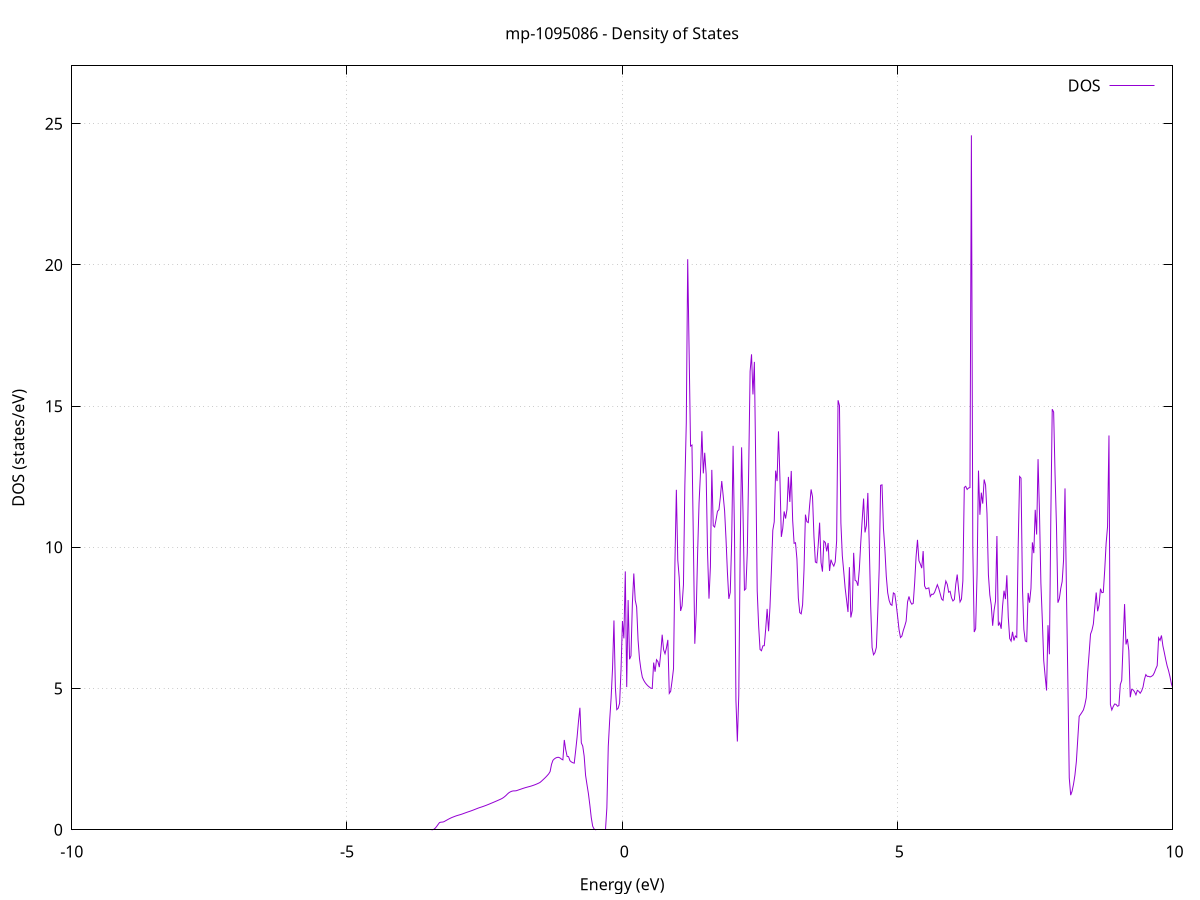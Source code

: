 set title 'mp-1095086 - Density of States'
set xlabel 'Energy (eV)'
set ylabel 'DOS (states/eV)'
set grid
set xrange [-10:10]
set yrange [0:27.047]
set xzeroaxis lt -1
set terminal png size 800,600
set output 'mp-1095086_dos_gnuplot.png'
plot '-' using 1:2 with lines title 'DOS'
-33.395600 0.000000
-33.369800 0.000000
-33.344100 0.000000
-33.318300 0.000000
-33.292500 0.000000
-33.266700 0.000000
-33.241000 0.000000
-33.215200 0.000000
-33.189400 0.000000
-33.163700 0.000000
-33.137900 0.000000
-33.112100 0.000000
-33.086300 0.000000
-33.060600 0.000000
-33.034800 0.000000
-33.009000 0.000000
-32.983200 0.000000
-32.957500 0.000000
-32.931700 0.000000
-32.905900 0.000000
-32.880200 0.000000
-32.854400 0.000000
-32.828600 0.000000
-32.802800 0.000000
-32.777100 0.000000
-32.751300 0.000000
-32.725500 0.000000
-32.699700 0.000000
-32.674000 0.000000
-32.648200 0.000000
-32.622400 0.000000
-32.596700 0.000000
-32.570900 0.000000
-32.545100 0.000000
-32.519300 0.000000
-32.493600 0.000000
-32.467800 0.000000
-32.442000 0.000000
-32.416300 0.000000
-32.390500 0.000000
-32.364700 0.000000
-32.338900 0.000000
-32.313200 0.000000
-32.287400 0.000000
-32.261600 0.000000
-32.235800 0.000000
-32.210100 0.000000
-32.184300 0.000000
-32.158500 0.000000
-32.132800 0.000000
-32.107000 0.000000
-32.081200 0.000000
-32.055400 0.000000
-32.029700 0.000000
-32.003900 0.000000
-31.978100 0.000000
-31.952300 0.000000
-31.926600 0.000000
-31.900800 0.000000
-31.875000 0.000000
-31.849300 0.000000
-31.823500 0.000000
-31.797700 0.000000
-31.771900 0.000000
-31.746200 0.000000
-31.720400 0.000000
-31.694600 0.000000
-31.668800 0.000000
-31.643100 0.000000
-31.617300 0.000000
-31.591500 0.000000
-31.565800 0.000000
-31.540000 0.000000
-31.514200 0.000000
-31.488400 0.000000
-31.462700 0.000000
-31.436900 0.000000
-31.411100 0.000000
-31.385300 0.000000
-31.359600 0.000000
-31.333800 0.000000
-31.308000 0.000000
-31.282300 0.000000
-31.256500 0.000000
-31.230700 0.000000
-31.204900 0.000000
-31.179200 0.000000
-31.153400 0.000000
-31.127600 0.000000
-31.101800 0.000000
-31.076100 0.000000
-31.050300 0.214200
-31.024500 24.945000
-30.998800 17.739900
-30.973000 16.987800
-30.947200 16.116000
-30.921400 15.757700
-30.895700 15.188700
-30.869900 23.339200
-30.844100 17.632400
-30.818300 2.616400
-30.792600 14.175300
-30.766800 30.143600
-30.741000 37.578700
-30.715300 72.508400
-30.689500 30.798100
-30.663700 92.218400
-30.637900 36.846200
-30.612200 81.003800
-30.586400 35.675400
-30.560600 51.255400
-30.534800 36.093500
-30.509100 46.757500
-30.483300 39.658600
-30.457500 34.097100
-30.431800 27.698300
-30.406000 23.072300
-30.380200 25.514500
-30.354400 27.956900
-30.328700 28.620800
-30.302900 30.686500
-30.277100 31.144600
-30.251300 18.130900
-30.225600 44.168000
-30.199800 38.703100
-30.174000 38.874600
-30.148300 41.855600
-30.122500 34.805300
-30.096700 25.301000
-30.070900 12.742700
-30.045200 26.734200
-30.019400 30.671300
-29.993600 46.582200
-29.967900 43.223500
-29.942100 27.378500
-29.916300 96.737100
-29.890500 30.211700
-29.864800 24.060200
-29.839000 47.676600
-29.813200 29.446400
-29.787400 37.007000
-29.761700 38.619200
-29.735900 16.821300
-29.710100 21.805900
-29.684400 18.319400
-29.658600 20.583600
-29.632800 19.334400
-29.607000 57.068500
-29.581300 16.242400
-29.555500 9.119200
-29.529700 5.632800
-29.503900 1.110600
-29.478200 0.000000
-29.452400 0.000000
-29.426600 0.000000
-29.400900 0.000000
-29.375100 0.000000
-29.349300 0.000000
-29.323500 0.000000
-29.297800 0.000000
-29.272000 0.000000
-29.246200 0.000000
-29.220400 0.000000
-29.194700 0.000000
-29.168900 0.000000
-29.143100 0.000000
-29.117400 0.000000
-29.091600 0.000000
-29.065800 0.000000
-29.040000 0.000000
-29.014300 0.000000
-28.988500 0.000000
-28.962700 0.000000
-28.936900 0.000000
-28.911200 0.000000
-28.885400 0.000000
-28.859600 0.000000
-28.833900 0.000000
-28.808100 0.000000
-28.782300 0.000000
-28.756500 0.000000
-28.730800 0.000000
-28.705000 0.000000
-28.679200 0.000000
-28.653400 0.000000
-28.627700 0.000000
-28.601900 0.000000
-28.576100 0.000000
-28.550400 0.000000
-28.524600 0.000000
-28.498800 0.000000
-28.473000 0.000000
-28.447300 0.000000
-28.421500 0.000000
-28.395700 0.000000
-28.369900 0.000000
-28.344200 0.000000
-28.318400 0.000000
-28.292600 0.000000
-28.266900 0.000000
-28.241100 0.000000
-28.215300 0.000000
-28.189500 0.000000
-28.163800 0.000000
-28.138000 0.000000
-28.112200 0.000000
-28.086400 0.000000
-28.060700 0.000000
-28.034900 0.000000
-28.009100 0.000000
-27.983400 0.000000
-27.957600 0.000000
-27.931800 0.000000
-27.906000 0.000000
-27.880300 0.000000
-27.854500 0.000000
-27.828700 0.000000
-27.802900 0.000000
-27.777200 0.000000
-27.751400 0.000000
-27.725600 0.000000
-27.699900 0.000000
-27.674100 0.000000
-27.648300 0.000000
-27.622500 0.000000
-27.596800 0.000000
-27.571000 0.000000
-27.545200 0.000000
-27.519500 0.000000
-27.493700 0.000000
-27.467900 0.000000
-27.442100 0.000000
-27.416400 0.000000
-27.390600 0.000000
-27.364800 0.000000
-27.339000 0.000000
-27.313300 0.000000
-27.287500 0.000000
-27.261700 0.000000
-27.236000 0.000000
-27.210200 0.000000
-27.184400 0.000000
-27.158600 0.000000
-27.132900 0.000000
-27.107100 0.000000
-27.081300 0.000000
-27.055500 0.000000
-27.029800 0.000000
-27.004000 0.000000
-26.978200 0.000000
-26.952500 0.000000
-26.926700 0.000000
-26.900900 0.000000
-26.875100 0.000000
-26.849400 0.000000
-26.823600 0.000000
-26.797800 0.000000
-26.772000 0.000000
-26.746300 0.000000
-26.720500 0.000000
-26.694700 0.000000
-26.669000 0.000000
-26.643200 0.000000
-26.617400 0.000000
-26.591600 0.000000
-26.565900 0.000000
-26.540100 0.000000
-26.514300 0.000000
-26.488500 0.000000
-26.462800 0.000000
-26.437000 0.000000
-26.411200 0.000000
-26.385500 0.000000
-26.359700 0.000000
-26.333900 0.000000
-26.308100 0.000000
-26.282400 0.000000
-26.256600 0.000000
-26.230800 0.000000
-26.205000 0.000000
-26.179300 0.000000
-26.153500 0.000000
-26.127700 0.000000
-26.102000 0.000000
-26.076200 0.000000
-26.050400 0.000000
-26.024600 0.000000
-25.998900 0.000000
-25.973100 0.000000
-25.947300 0.000000
-25.921500 0.000000
-25.895800 0.000000
-25.870000 0.000000
-25.844200 0.000000
-25.818500 0.000000
-25.792700 0.000000
-25.766900 0.000000
-25.741100 0.000000
-25.715400 0.000000
-25.689600 0.000000
-25.663800 0.000000
-25.638000 0.000000
-25.612300 0.000000
-25.586500 0.000000
-25.560700 0.000000
-25.535000 0.000000
-25.509200 0.000000
-25.483400 0.000000
-25.457600 0.000000
-25.431900 0.000000
-25.406100 0.000000
-25.380300 0.000000
-25.354500 0.000000
-25.328800 0.000000
-25.303000 0.000000
-25.277200 0.000000
-25.251500 0.000000
-25.225700 0.000000
-25.199900 0.000000
-25.174100 0.000000
-25.148400 0.000000
-25.122600 0.000000
-25.096800 0.000000
-25.071000 0.000000
-25.045300 0.000000
-25.019500 0.000000
-24.993700 0.000000
-24.968000 0.000000
-24.942200 0.000000
-24.916400 0.000000
-24.890600 0.000000
-24.864900 0.000000
-24.839100 0.000000
-24.813300 0.000000
-24.787600 0.000000
-24.761800 0.000000
-24.736000 0.000000
-24.710200 0.000000
-24.684500 0.000000
-24.658700 0.000000
-24.632900 0.000000
-24.607100 0.000000
-24.581400 0.000000
-24.555600 0.000000
-24.529800 0.000000
-24.504100 0.000000
-24.478300 0.000000
-24.452500 0.000000
-24.426700 0.000000
-24.401000 0.000000
-24.375200 0.000000
-24.349400 0.000000
-24.323600 0.000000
-24.297900 0.000000
-24.272100 0.000000
-24.246300 0.000000
-24.220600 0.000000
-24.194800 0.000000
-24.169000 0.000000
-24.143200 0.000000
-24.117500 0.000000
-24.091700 0.000000
-24.065900 0.000000
-24.040100 0.000000
-24.014400 0.000000
-23.988600 0.000000
-23.962800 0.000000
-23.937100 0.000000
-23.911300 0.000000
-23.885500 0.000000
-23.859700 0.000000
-23.834000 0.000000
-23.808200 0.000000
-23.782400 0.000000
-23.756600 0.000000
-23.730900 0.000000
-23.705100 0.000000
-23.679300 0.000000
-23.653600 0.000000
-23.627800 0.000000
-23.602000 0.000000
-23.576200 0.000000
-23.550500 0.000000
-23.524700 0.000000
-23.498900 0.000000
-23.473100 0.000000
-23.447400 0.000000
-23.421600 0.000000
-23.395800 0.000000
-23.370100 0.000000
-23.344300 0.000000
-23.318500 0.000000
-23.292700 0.000000
-23.267000 0.000000
-23.241200 0.000000
-23.215400 0.000000
-23.189600 0.000000
-23.163900 0.000000
-23.138100 0.000000
-23.112300 0.000000
-23.086600 0.000000
-23.060800 0.000000
-23.035000 0.000000
-23.009200 0.000000
-22.983500 0.000000
-22.957700 0.000000
-22.931900 0.000000
-22.906100 0.000000
-22.880400 0.000000
-22.854600 0.000000
-22.828800 0.000000
-22.803100 0.000000
-22.777300 0.000000
-22.751500 0.000000
-22.725700 0.000000
-22.700000 0.000000
-22.674200 0.000000
-22.648400 0.000000
-22.622600 0.000000
-22.596900 0.000000
-22.571100 0.000000
-22.545300 0.000000
-22.519600 0.000000
-22.493800 0.000000
-22.468000 0.000000
-22.442200 0.000000
-22.416500 0.000000
-22.390700 0.000000
-22.364900 0.000000
-22.339200 0.000000
-22.313400 0.000000
-22.287600 0.000000
-22.261800 0.000000
-22.236100 0.000000
-22.210300 0.000000
-22.184500 0.000000
-22.158700 0.000000
-22.133000 0.000000
-22.107200 0.000000
-22.081400 0.000000
-22.055700 0.000000
-22.029900 0.000000
-22.004100 0.000000
-21.978300 0.000000
-21.952600 0.000000
-21.926800 0.000000
-21.901000 0.000000
-21.875200 0.000000
-21.849500 0.000000
-21.823700 0.000000
-21.797900 0.000000
-21.772200 0.000000
-21.746400 0.000000
-21.720600 0.000000
-21.694800 0.000000
-21.669100 0.000000
-21.643300 0.000000
-21.617500 0.000000
-21.591700 0.000000
-21.566000 0.000000
-21.540200 0.000000
-21.514400 0.000000
-21.488700 0.000000
-21.462900 0.000000
-21.437100 0.000000
-21.411300 0.000000
-21.385600 0.000000
-21.359800 0.000000
-21.334000 0.000000
-21.308200 0.000000
-21.282500 0.000000
-21.256700 0.000000
-21.230900 0.000000
-21.205200 0.000000
-21.179400 0.000000
-21.153600 0.000000
-21.127800 0.000000
-21.102100 0.000000
-21.076300 0.000000
-21.050500 0.000000
-21.024700 0.000000
-20.999000 0.000000
-20.973200 0.000000
-20.947400 0.000000
-20.921700 0.000000
-20.895900 0.000000
-20.870100 0.000000
-20.844300 0.000000
-20.818600 0.000000
-20.792800 0.000000
-20.767000 0.000000
-20.741200 0.000000
-20.715500 0.000000
-20.689700 0.000000
-20.663900 0.000000
-20.638200 0.000000
-20.612400 0.000000
-20.586600 0.000000
-20.560800 0.000000
-20.535100 0.000000
-20.509300 0.000000
-20.483500 0.000000
-20.457700 0.000000
-20.432000 0.000000
-20.406200 0.000000
-20.380400 0.000000
-20.354700 0.000000
-20.328900 0.000000
-20.303100 0.000000
-20.277300 0.000000
-20.251600 0.000000
-20.225800 0.000000
-20.200000 0.000000
-20.174200 0.000000
-20.148500 0.000000
-20.122700 0.000000
-20.096900 0.000000
-20.071200 0.000000
-20.045400 0.000000
-20.019600 0.000000
-19.993800 0.000000
-19.968100 0.000000
-19.942300 0.000000
-19.916500 0.000000
-19.890800 0.000000
-19.865000 0.000000
-19.839200 0.000000
-19.813400 0.000000
-19.787700 0.000000
-19.761900 0.000000
-19.736100 0.000000
-19.710300 0.000000
-19.684600 0.000000
-19.658800 0.000000
-19.633000 0.000000
-19.607300 0.000000
-19.581500 0.000000
-19.555700 0.000000
-19.529900 0.000000
-19.504200 0.000000
-19.478400 0.000000
-19.452600 0.000000
-19.426800 0.000000
-19.401100 0.000000
-19.375300 0.000000
-19.349500 0.000000
-19.323800 0.000000
-19.298000 0.000000
-19.272200 0.000000
-19.246400 0.000000
-19.220700 0.000000
-19.194900 0.000000
-19.169100 0.000000
-19.143300 0.000000
-19.117600 0.000000
-19.091800 0.000000
-19.066000 0.000000
-19.040300 0.000000
-19.014500 0.000000
-18.988700 0.000000
-18.962900 0.000000
-18.937200 0.000000
-18.911400 0.000000
-18.885600 0.000000
-18.859800 0.000000
-18.834100 0.000000
-18.808300 0.000000
-18.782500 0.000000
-18.756800 0.000000
-18.731000 0.000000
-18.705200 0.000000
-18.679400 0.000000
-18.653700 0.000000
-18.627900 0.000000
-18.602100 0.000000
-18.576300 0.000000
-18.550600 0.000000
-18.524800 0.000000
-18.499000 0.000000
-18.473300 0.000000
-18.447500 0.000000
-18.421700 0.000000
-18.395900 0.000000
-18.370200 0.000000
-18.344400 0.000000
-18.318600 0.000000
-18.292800 0.000000
-18.267100 0.000000
-18.241300 0.000000
-18.215500 0.000000
-18.189800 0.000000
-18.164000 0.000000
-18.138200 0.000000
-18.112400 0.000000
-18.086700 0.000000
-18.060900 0.000000
-18.035100 0.000000
-18.009300 0.000000
-17.983600 0.000000
-17.957800 0.000000
-17.932000 0.000000
-17.906300 0.000000
-17.880500 0.000000
-17.854700 0.000000
-17.828900 0.000000
-17.803200 0.000000
-17.777400 0.000000
-17.751600 0.000000
-17.725800 0.000000
-17.700100 0.000000
-17.674300 0.000000
-17.648500 0.000000
-17.622800 0.000000
-17.597000 0.000000
-17.571200 0.000000
-17.545400 0.000000
-17.519700 0.000000
-17.493900 0.000000
-17.468100 0.000000
-17.442400 0.000000
-17.416600 0.000000
-17.390800 0.000000
-17.365000 0.000000
-17.339300 0.000000
-17.313500 0.000000
-17.287700 0.000000
-17.261900 0.000000
-17.236200 0.000000
-17.210400 0.000000
-17.184600 0.000000
-17.158900 0.000000
-17.133100 0.000000
-17.107300 0.000000
-17.081500 0.000000
-17.055800 0.000000
-17.030000 0.000000
-17.004200 0.000000
-16.978400 0.000000
-16.952700 0.000000
-16.926900 0.000000
-16.901100 0.000000
-16.875400 0.000000
-16.849600 0.000000
-16.823800 0.000000
-16.798000 0.000000
-16.772300 0.000000
-16.746500 0.000000
-16.720700 0.000000
-16.694900 0.000000
-16.669200 0.000000
-16.643400 0.000000
-16.617600 0.000000
-16.591900 0.000000
-16.566100 0.000000
-16.540300 0.000000
-16.514500 0.000000
-16.488800 0.000000
-16.463000 0.000000
-16.437200 0.000000
-16.411400 0.000000
-16.385700 0.000000
-16.359900 0.000000
-16.334100 0.000000
-16.308400 0.000000
-16.282600 0.000000
-16.256800 0.000000
-16.231000 0.000000
-16.205300 0.000000
-16.179500 0.000000
-16.153700 0.000000
-16.127900 0.000000
-16.102200 0.000000
-16.076400 0.000000
-16.050600 0.000000
-16.024900 0.000000
-15.999100 0.000000
-15.973300 0.000000
-15.947500 0.000000
-15.921800 0.000000
-15.896000 0.000000
-15.870200 0.000000
-15.844400 0.000000
-15.818700 0.000000
-15.792900 0.000000
-15.767100 0.000000
-15.741400 0.000000
-15.715600 0.000000
-15.689800 0.000000
-15.664000 0.000000
-15.638300 0.000000
-15.612500 0.000000
-15.586700 0.000000
-15.560900 0.000000
-15.535200 0.000000
-15.509400 0.000000
-15.483600 0.000000
-15.457900 0.000000
-15.432100 0.000000
-15.406300 0.000000
-15.380500 0.000000
-15.354800 0.000000
-15.329000 0.000000
-15.303200 0.000000
-15.277400 0.000000
-15.251700 0.000000
-15.225900 0.000000
-15.200100 0.000000
-15.174400 0.000000
-15.148600 0.000000
-15.122800 0.000000
-15.097000 0.000000
-15.071300 0.000000
-15.045500 0.000000
-15.019700 0.000000
-14.993900 0.000000
-14.968200 0.000000
-14.942400 0.000000
-14.916600 0.000000
-14.890900 0.000000
-14.865100 0.000000
-14.839300 0.000000
-14.813500 0.000000
-14.787800 0.000000
-14.762000 0.000000
-14.736200 0.000000
-14.710500 0.000000
-14.684700 0.000000
-14.658900 0.000000
-14.633100 0.000000
-14.607400 0.000000
-14.581600 0.000000
-14.555800 0.000000
-14.530000 0.000000
-14.504300 0.000000
-14.478500 0.000000
-14.452700 0.000000
-14.427000 0.000000
-14.401200 0.000000
-14.375400 0.000000
-14.349600 0.000000
-14.323900 0.000000
-14.298100 0.000000
-14.272300 0.000000
-14.246500 0.000000
-14.220800 0.000000
-14.195000 0.000000
-14.169200 0.000000
-14.143500 0.000000
-14.117700 0.000000
-14.091900 0.000000
-14.066100 0.000000
-14.040400 0.000000
-14.014600 0.000000
-13.988800 0.000000
-13.963000 0.000000
-13.937300 0.000000
-13.911500 0.000000
-13.885700 0.000000
-13.860000 0.000000
-13.834200 0.000000
-13.808400 0.000000
-13.782600 0.000000
-13.756900 0.000000
-13.731100 0.000000
-13.705300 0.000000
-13.679500 0.000000
-13.653800 0.000000
-13.628000 0.000000
-13.602200 0.000000
-13.576500 0.000000
-13.550700 0.000000
-13.524900 0.000000
-13.499100 0.000000
-13.473400 0.000000
-13.447600 0.000000
-13.421800 0.000000
-13.396000 0.000000
-13.370300 0.000000
-13.344500 0.000000
-13.318700 0.000000
-13.293000 0.000000
-13.267200 0.000000
-13.241400 0.000000
-13.215600 0.000000
-13.189900 0.000000
-13.164100 0.000000
-13.138300 0.000000
-13.112500 0.000000
-13.086800 0.000000
-13.061000 0.000000
-13.035200 0.000000
-13.009500 0.000000
-12.983700 0.000000
-12.957900 0.000000
-12.932100 0.000000
-12.906400 0.000000
-12.880600 0.000000
-12.854800 0.000000
-12.829000 0.000000
-12.803300 0.000000
-12.777500 0.000000
-12.751700 0.000000
-12.726000 0.000000
-12.700200 0.000000
-12.674400 0.000000
-12.648600 0.000000
-12.622900 0.000000
-12.597100 0.000000
-12.571300 0.000000
-12.545500 0.000000
-12.519800 0.000000
-12.494000 0.000000
-12.468200 0.000000
-12.442500 0.000000
-12.416700 0.000000
-12.390900 0.000000
-12.365100 0.000000
-12.339400 0.000000
-12.313600 0.000000
-12.287800 0.000000
-12.262100 0.000000
-12.236300 0.000000
-12.210500 0.000000
-12.184700 0.000000
-12.159000 0.000000
-12.133200 0.000000
-12.107400 0.000000
-12.081600 0.000000
-12.055900 0.000000
-12.030100 0.000000
-12.004300 0.000000
-11.978600 0.000000
-11.952800 0.000000
-11.927000 0.000000
-11.901200 0.000000
-11.875500 0.000000
-11.849700 0.000000
-11.823900 0.000000
-11.798100 0.000000
-11.772400 0.000000
-11.746600 0.000000
-11.720800 0.000000
-11.695100 0.000000
-11.669300 0.000000
-11.643500 0.000000
-11.617700 0.000000
-11.592000 0.000000
-11.566200 0.000000
-11.540400 0.000000
-11.514600 0.000000
-11.488900 0.000000
-11.463100 0.000000
-11.437300 0.000000
-11.411600 0.000000
-11.385800 0.000000
-11.360000 0.000000
-11.334200 0.000000
-11.308500 0.000000
-11.282700 0.000000
-11.256900 0.000000
-11.231100 0.000000
-11.205400 0.000000
-11.179600 0.000000
-11.153800 0.000000
-11.128100 0.000000
-11.102300 0.000000
-11.076500 0.000000
-11.050700 0.000000
-11.025000 0.000000
-10.999200 0.000000
-10.973400 0.000000
-10.947600 0.000000
-10.921900 0.000000
-10.896100 0.000000
-10.870300 0.000000
-10.844600 0.000000
-10.818800 0.000000
-10.793000 0.000000
-10.767200 0.000000
-10.741500 0.000000
-10.715700 0.000000
-10.689900 0.000000
-10.664100 0.000000
-10.638400 0.000000
-10.612600 0.000000
-10.586800 0.000000
-10.561100 0.000000
-10.535300 0.000000
-10.509500 0.000000
-10.483700 0.000000
-10.458000 0.000000
-10.432200 0.000000
-10.406400 0.000000
-10.380600 0.000000
-10.354900 0.000000
-10.329100 0.000000
-10.303300 0.000000
-10.277600 0.000000
-10.251800 0.000000
-10.226000 0.000000
-10.200200 0.000000
-10.174500 0.000000
-10.148700 0.000000
-10.122900 0.000000
-10.097100 0.000000
-10.071400 0.000000
-10.045600 0.000000
-10.019800 0.000000
-9.994100 0.000000
-9.968300 0.000000
-9.942500 0.000000
-9.916700 0.000000
-9.891000 0.000000
-9.865200 0.000000
-9.839400 0.000000
-9.813700 0.000000
-9.787900 0.000000
-9.762100 0.000000
-9.736300 0.000000
-9.710600 0.000000
-9.684800 0.000000
-9.659000 0.000000
-9.633200 0.000000
-9.607500 0.000000
-9.581700 0.000000
-9.555900 0.000000
-9.530200 0.000000
-9.504400 0.000000
-9.478600 0.000000
-9.452800 0.000000
-9.427100 0.000000
-9.401300 0.000000
-9.375500 0.000000
-9.349700 0.000000
-9.324000 0.000000
-9.298200 0.000000
-9.272400 0.000000
-9.246700 0.000000
-9.220900 0.000000
-9.195100 0.000000
-9.169300 0.000000
-9.143600 0.000000
-9.117800 0.000000
-9.092000 0.000000
-9.066200 0.000000
-9.040500 0.000000
-9.014700 0.000000
-8.988900 0.000000
-8.963200 0.000000
-8.937400 0.000000
-8.911600 0.000000
-8.885800 0.000000
-8.860100 0.000000
-8.834300 0.000000
-8.808500 0.000000
-8.782700 0.000000
-8.757000 0.000000
-8.731200 0.000000
-8.705400 0.000000
-8.679700 0.000000
-8.653900 0.000000
-8.628100 0.000000
-8.602300 0.000000
-8.576600 0.000000
-8.550800 0.000000
-8.525000 0.000000
-8.499200 0.000000
-8.473500 0.000000
-8.447700 0.000000
-8.421900 0.000000
-8.396200 0.000000
-8.370400 0.000000
-8.344600 0.000000
-8.318800 0.000000
-8.293100 0.000000
-8.267300 0.000000
-8.241500 0.000000
-8.215700 0.000000
-8.190000 0.000000
-8.164200 0.000000
-8.138400 0.000000
-8.112700 0.000000
-8.086900 0.000000
-8.061100 0.000000
-8.035300 0.000000
-8.009600 0.000000
-7.983800 0.000000
-7.958000 0.000000
-7.932200 0.000000
-7.906500 0.000000
-7.880700 0.000000
-7.854900 0.000000
-7.829200 0.000000
-7.803400 0.000000
-7.777600 0.000000
-7.751800 0.000000
-7.726100 0.000000
-7.700300 0.000000
-7.674500 0.000000
-7.648700 0.000000
-7.623000 0.000000
-7.597200 0.000000
-7.571400 0.000000
-7.545700 0.000000
-7.519900 0.000000
-7.494100 0.000000
-7.468300 0.000000
-7.442600 0.000000
-7.416800 0.000000
-7.391000 0.000000
-7.365300 0.000000
-7.339500 0.000000
-7.313700 0.000000
-7.287900 0.000000
-7.262200 0.000000
-7.236400 0.000000
-7.210600 0.000000
-7.184800 0.000000
-7.159100 0.000000
-7.133300 0.000000
-7.107500 0.000000
-7.081800 0.000000
-7.056000 0.000000
-7.030200 0.000000
-7.004400 0.000000
-6.978700 0.000000
-6.952900 0.000000
-6.927100 0.000000
-6.901300 0.000000
-6.875600 0.000000
-6.849800 0.000000
-6.824000 0.000000
-6.798300 0.000000
-6.772500 0.000000
-6.746700 0.000000
-6.720900 0.000000
-6.695200 0.000000
-6.669400 0.000000
-6.643600 0.000000
-6.617800 0.000000
-6.592100 0.000000
-6.566300 0.000000
-6.540500 0.000000
-6.514800 0.000000
-6.489000 0.000000
-6.463200 0.000000
-6.437400 0.000000
-6.411700 0.000000
-6.385900 0.000000
-6.360100 0.000000
-6.334300 0.000000
-6.308600 0.000000
-6.282800 0.000000
-6.257000 0.000000
-6.231300 0.000000
-6.205500 0.000000
-6.179700 0.000000
-6.153900 0.000000
-6.128200 0.000000
-6.102400 0.000000
-6.076600 0.000000
-6.050800 0.000000
-6.025100 0.000000
-5.999300 0.000000
-5.973500 0.000000
-5.947800 0.000000
-5.922000 0.000000
-5.896200 0.000000
-5.870400 0.000000
-5.844700 0.000000
-5.818900 0.000000
-5.793100 0.000000
-5.767300 0.000000
-5.741600 0.000000
-5.715800 0.000000
-5.690000 0.000000
-5.664300 0.000000
-5.638500 0.000000
-5.612700 0.000000
-5.586900 0.000000
-5.561200 0.000000
-5.535400 0.000000
-5.509600 0.000000
-5.483800 0.000000
-5.458100 0.000000
-5.432300 0.000000
-5.406500 0.000000
-5.380800 0.000000
-5.355000 0.000000
-5.329200 0.000000
-5.303400 0.000000
-5.277700 0.000000
-5.251900 0.000000
-5.226100 0.000000
-5.200300 0.000000
-5.174600 0.000000
-5.148800 0.000000
-5.123000 0.000000
-5.097300 0.000000
-5.071500 0.000000
-5.045700 0.000000
-5.019900 0.000000
-4.994200 0.000000
-4.968400 0.000000
-4.942600 0.000000
-4.916800 0.000000
-4.891100 0.000000
-4.865300 0.000000
-4.839500 0.000000
-4.813800 0.000000
-4.788000 0.000000
-4.762200 0.000000
-4.736400 0.000000
-4.710700 0.000000
-4.684900 0.000000
-4.659100 0.000000
-4.633400 0.000000
-4.607600 0.000000
-4.581800 0.000000
-4.556000 0.000000
-4.530300 0.000000
-4.504500 0.000000
-4.478700 0.000000
-4.452900 0.000000
-4.427200 0.000000
-4.401400 0.000000
-4.375600 0.000000
-4.349900 0.000000
-4.324100 0.000000
-4.298300 0.000000
-4.272500 0.000000
-4.246800 0.000000
-4.221000 0.000000
-4.195200 0.000000
-4.169400 0.000000
-4.143700 0.000000
-4.117900 0.000000
-4.092100 0.000000
-4.066400 0.000000
-4.040600 0.000000
-4.014800 0.000000
-3.989000 0.000000
-3.963300 0.000000
-3.937500 0.000000
-3.911700 0.000000
-3.885900 0.000000
-3.860200 0.000000
-3.834400 0.000000
-3.808600 0.000000
-3.782900 0.000000
-3.757100 0.000000
-3.731300 0.000000
-3.705500 0.000000
-3.679800 0.000000
-3.654000 0.000000
-3.628200 0.000000
-3.602400 0.000000
-3.576700 0.000000
-3.550900 0.000000
-3.525100 0.000000
-3.499400 0.000000
-3.473600 0.000000
-3.447800 0.000500
-3.422000 0.016800
-3.396300 0.056200
-3.370500 0.117200
-3.344700 0.188300
-3.318900 0.253600
-3.293200 0.269300
-3.267400 0.271800
-3.241600 0.282700
-3.215900 0.310100
-3.190100 0.338300
-3.164300 0.366600
-3.138500 0.393000
-3.112800 0.417400
-3.087000 0.439800
-3.061200 0.459300
-3.035400 0.478700
-3.009700 0.496400
-2.983900 0.511800
-2.958100 0.526300
-2.932400 0.541000
-2.906600 0.557700
-2.880800 0.576100
-2.855000 0.594900
-2.829300 0.613000
-2.803500 0.630400
-2.777700 0.647500
-2.751900 0.664500
-2.726200 0.683000
-2.700400 0.702200
-2.674600 0.721900
-2.648900 0.741800
-2.623100 0.761800
-2.597300 0.780100
-2.571500 0.796600
-2.545800 0.812700
-2.520000 0.830700
-2.494200 0.848900
-2.468400 0.867900
-2.442700 0.887700
-2.416900 0.908200
-2.391100 0.929500
-2.365400 0.950100
-2.339600 0.971000
-2.313800 0.992500
-2.288000 1.014300
-2.262300 1.036300
-2.236500 1.058500
-2.210700 1.081000
-2.185000 1.105800
-2.159200 1.137200
-2.133400 1.175400
-2.107600 1.220100
-2.081900 1.271100
-2.056100 1.314200
-2.030300 1.344000
-2.004500 1.364700
-1.978800 1.376000
-1.953000 1.377400
-1.927200 1.380700
-1.901500 1.397900
-1.875700 1.415200
-1.849900 1.432500
-1.824100 1.449800
-1.798400 1.466900
-1.772600 1.483000
-1.746800 1.498000
-1.721000 1.512000
-1.695300 1.525100
-1.669500 1.538800
-1.643700 1.553900
-1.618000 1.570800
-1.592200 1.589100
-1.566400 1.608900
-1.540600 1.630400
-1.514900 1.653000
-1.489100 1.680900
-1.463300 1.724800
-1.437500 1.771500
-1.411800 1.818100
-1.386000 1.868300
-1.360200 1.922300
-1.334500 1.980100
-1.308700 2.062200
-1.282900 2.318300
-1.257100 2.460700
-1.231400 2.510100
-1.205600 2.543800
-1.179800 2.562400
-1.154000 2.565700
-1.128300 2.542300
-1.102500 2.501700
-1.076700 2.475800
-1.051000 3.180200
-1.025200 2.836700
-0.999400 2.595600
-0.973600 2.589300
-0.947900 2.444200
-0.922100 2.401300
-0.896300 2.373800
-0.870500 2.358800
-0.844800 2.797000
-0.819000 3.273400
-0.793200 3.838400
-0.767500 4.319400
-0.741700 3.075900
-0.715900 2.960300
-0.690100 2.607700
-0.664400 1.928900
-0.638600 1.595900
-0.612800 1.280500
-0.587000 0.877700
-0.561300 0.433100
-0.535500 0.127200
-0.509700 0.026700
-0.484000 0.001300
-0.458200 0.000000
-0.432400 0.000000
-0.406600 0.000000
-0.380900 0.000000
-0.355100 0.000000
-0.329300 0.000000
-0.303500 0.000000
-0.277800 0.773400
-0.252000 2.956300
-0.226200 3.889000
-0.200500 4.663000
-0.174700 5.713200
-0.148900 7.410700
-0.123100 5.038500
-0.097400 4.253600
-0.071600 4.303400
-0.045800 4.483300
-0.020000 5.693000
0.005700 7.391500
0.031500 6.777200
0.057300 9.148800
0.083000 5.053800
0.108800 8.132300
0.134600 6.037600
0.160400 6.156500
0.186100 8.024200
0.211900 9.074500
0.237700 8.129200
0.263400 7.892000
0.289200 6.717800
0.315000 6.058300
0.340800 5.680000
0.366500 5.403900
0.392300 5.291600
0.418100 5.208700
0.443900 5.144800
0.469600 5.093000
0.495400 5.052200
0.521200 5.011300
0.546900 5.004800
0.572700 5.919400
0.598500 5.596700
0.624300 6.022000
0.650000 5.954500
0.675800 5.758900
0.701600 6.255900
0.727400 6.906200
0.753100 6.374600
0.778900 6.233800
0.804700 6.437400
0.830400 6.723700
0.856200 4.828500
0.882000 4.904500
0.907800 5.282100
0.933500 5.705300
0.959300 9.471000
0.985100 12.037000
1.010900 9.544100
1.036600 8.939700
1.062400 7.748300
1.088200 7.926200
1.113900 8.670300
1.139700 12.204400
1.165500 14.403100
1.191300 20.201800
1.217000 16.915100
1.242800 13.586200
1.268600 13.621900
1.294400 10.194900
1.320100 6.584300
1.345900 7.685000
1.371700 9.833700
1.397400 11.566700
1.423200 12.632100
1.449000 14.114300
1.474800 12.619800
1.500500 13.348000
1.526300 12.593700
1.552100 9.780700
1.577900 8.184200
1.603600 9.303900
1.629400 12.742900
1.655200 10.766200
1.680900 10.717700
1.706700 10.983700
1.732500 11.277800
1.758300 11.331400
1.784000 11.764300
1.809800 12.346800
1.835600 11.837400
1.861400 11.301300
1.887100 10.303000
1.912900 9.108600
1.938700 8.175000
1.964400 8.404800
1.990200 10.242600
2.016000 13.595700
2.041800 10.404500
2.067500 4.586700
2.093300 3.125600
2.119100 4.768200
2.144900 9.905400
2.170600 13.540600
2.196400 11.213700
2.222200 8.485500
2.247900 8.533200
2.273700 9.797900
2.299500 12.798200
2.325300 16.231000
2.351000 16.833900
2.376800 15.414100
2.402600 16.566300
2.428400 12.774100
2.454100 8.462100
2.479900 7.227800
2.505700 6.383800
2.531400 6.339300
2.557200 6.511700
2.583000 6.518700
2.608800 7.121300
2.634500 7.820500
2.660300 7.030600
2.686100 7.885200
2.711800 9.165700
2.737600 10.604700
2.763400 10.900400
2.789200 12.714800
2.814900 12.345900
2.840700 14.107000
2.866500 12.488800
2.892300 10.370200
2.918000 10.666200
2.943800 11.271900
2.969600 11.019700
2.995300 11.344000
3.021100 12.493800
3.046900 11.608400
3.072700 12.703600
3.098400 10.954700
3.124200 10.141800
3.150000 10.162500
3.175800 9.588100
3.201500 8.206700
3.227300 7.689400
3.253100 7.645600
3.278800 7.966400
3.304600 9.214300
3.330400 11.158300
3.356200 10.908500
3.381900 10.876700
3.407700 11.512500
3.433500 12.050800
3.459300 11.788900
3.485000 10.388800
3.510800 9.480600
3.536600 9.451400
3.562300 10.075100
3.588100 10.873800
3.613900 9.463500
3.639700 9.140600
3.665400 10.223300
3.691200 10.172700
3.717000 9.857400
3.742800 10.154500
3.768500 9.164900
3.794300 9.563500
3.820100 9.424200
3.845800 9.335600
3.871600 9.483900
3.897400 10.231900
3.923200 15.207500
3.948900 15.019600
3.974700 10.862900
4.000500 9.703600
4.026300 9.144200
4.052000 8.558100
4.077800 8.133600
4.103600 7.710400
4.129300 9.298600
4.155100 7.517400
4.180900 7.763800
4.206700 9.806800
4.232400 8.831100
4.258200 8.802100
4.284000 8.637400
4.309800 9.226000
4.335500 10.163900
4.361300 10.963100
4.387100 11.726200
4.412800 10.528300
4.438600 10.769800
4.464400 11.926800
4.490200 10.075100
4.515900 7.914100
4.541700 6.454000
4.567500 6.196400
4.593300 6.268500
4.619000 6.456200
4.644800 7.706000
4.670600 9.243600
4.696300 12.196600
4.722100 12.212700
4.747900 10.668400
4.773700 9.942800
4.799400 8.978700
4.825200 8.391600
4.851000 8.122600
4.876800 7.981300
4.902500 7.947100
4.928300 8.386600
4.954100 8.349100
4.979800 7.987700
5.005600 7.547500
5.031400 7.084200
5.057200 6.807100
5.082900 6.857700
5.108700 7.056500
5.134500 7.208500
5.160300 7.387400
5.186000 8.067800
5.211800 8.260600
5.237600 8.073500
5.263300 7.987000
5.289100 8.016400
5.314900 8.743200
5.340700 9.672300
5.366400 10.265200
5.392200 9.529500
5.418000 9.410100
5.443700 9.262900
5.469500 9.868100
5.495300 8.635300
5.521100 8.529700
5.546800 8.548300
5.572600 8.564600
5.598400 8.257600
5.624200 8.340100
5.649900 8.334900
5.675700 8.398000
5.701500 8.535600
5.727200 8.676800
5.753000 8.544500
5.778800 8.358800
5.804600 8.171100
5.830300 8.123300
5.856100 8.526900
5.881900 8.807100
5.907700 8.689900
5.933400 8.410100
5.959200 8.440300
5.985000 8.212900
6.010700 8.101400
6.036500 8.154800
6.062300 8.692200
6.088100 9.036900
6.113800 8.510800
6.139600 8.067800
6.165400 8.166000
6.191200 8.816000
6.216900 12.122500
6.242700 12.160400
6.268500 12.049700
6.294200 12.101300
6.320000 12.115600
6.345800 24.588200
6.371600 9.967300
6.397300 7.001700
6.423100 7.120300
6.448900 9.037200
6.474700 12.716100
6.500400 11.152900
6.526200 11.935900
6.552000 11.547300
6.577700 12.402200
6.603500 12.202300
6.629300 11.195500
6.655100 9.026500
6.680800 8.314500
6.706600 7.959000
6.732400 7.224500
6.758200 7.765500
6.783900 8.089600
6.809700 10.401800
6.835500 7.228700
6.861200 7.331900
6.887000 7.116800
6.912800 7.929600
6.938600 8.465200
6.964300 8.168600
6.990100 9.010300
7.015900 7.532700
7.041700 6.773400
7.067400 6.680900
7.093200 7.008800
7.119000 6.700800
7.144700 6.859800
7.170500 6.813200
7.196300 10.069700
7.222100 12.509700
7.247800 12.450900
7.273600 8.571300
7.299400 7.092300
7.325200 6.684100
7.350900 6.658600
7.376700 8.386400
7.402500 8.040600
7.428200 8.544100
7.454000 10.175900
7.479800 9.794600
7.505600 11.327700
7.531300 10.454700
7.557100 13.122400
7.582900 11.251100
7.608700 8.732400
7.634400 7.440000
7.660200 5.988200
7.686000 5.439600
7.711700 4.931800
7.737500 7.243700
7.763300 6.215300
7.789100 11.069600
7.814800 14.891600
7.840600 14.788100
7.866400 12.554000
7.892100 10.729200
7.917900 8.040000
7.943700 8.179400
7.969500 8.540400
7.995200 8.788100
8.021000 9.557600
8.046800 12.085800
8.072600 8.524700
8.098300 5.311000
8.124100 1.838400
8.149900 1.226100
8.175600 1.366500
8.201400 1.612500
8.227200 1.936100
8.253000 2.412300
8.278700 3.213500
8.304500 4.016500
8.330300 4.086600
8.356100 4.163100
8.381800 4.245200
8.407600 4.422300
8.433400 4.677500
8.459100 5.577500
8.484900 6.240100
8.510700 6.927800
8.536500 7.063100
8.562200 7.287700
8.588000 7.869000
8.613800 8.401100
8.639600 7.736600
8.665300 7.953000
8.691100 8.535200
8.716900 8.394000
8.742600 8.406000
8.768400 9.198100
8.794200 10.148500
8.820000 10.734600
8.845700 13.961700
8.871500 4.435600
8.897300 4.242000
8.923100 4.363800
8.948800 4.453900
8.974600 4.439500
9.000400 4.372800
9.026100 4.397300
9.051900 5.141300
9.077700 5.292900
9.103500 6.642400
9.129200 7.991800
9.155000 6.561300
9.180800 6.755800
9.206600 6.346300
9.232300 4.692000
9.258100 4.971600
9.283900 4.953300
9.309600 4.886300
9.335400 4.778300
9.361200 4.936400
9.387000 4.903700
9.412700 4.833800
9.438500 4.913400
9.464300 5.052300
9.490100 5.326500
9.515800 5.493400
9.541600 5.431700
9.567400 5.432000
9.593100 5.410700
9.618900 5.433900
9.644700 5.469700
9.670500 5.562600
9.696200 5.697100
9.722000 5.811000
9.747800 6.796400
9.773600 6.704900
9.799300 6.879900
9.825100 6.516400
9.850900 6.279600
9.876600 6.029300
9.902400 5.805000
9.928200 5.635000
9.954000 5.422200
9.979700 5.172200
10.005500 5.003500
10.031300 4.765000
10.057100 4.546200
10.082800 4.384900
10.108600 4.246700
10.134400 4.182900
10.160100 4.200000
10.185900 4.741000
10.211700 5.244200
10.237500 5.313000
10.263200 5.315800
10.289000 5.637200
10.314800 5.575800
10.340500 5.318500
10.366300 5.019000
10.392100 4.764900
10.417900 4.539900
10.443600 4.314100
10.469400 4.100100
10.495200 3.944300
10.521000 3.848000
10.546700 3.748500
10.572500 3.675000
10.598300 3.599500
10.624000 3.547600
10.649800 3.574300
10.675600 3.680800
10.701400 3.786500
10.727100 3.882800
10.752900 3.970000
10.778700 4.060600
10.804500 4.154800
10.830200 4.431500
10.856000 4.412100
10.881800 4.508600
10.907500 4.755600
10.933300 5.007600
10.959100 5.227500
10.984900 5.272700
11.010600 5.367800
11.036400 4.984100
11.062200 4.867300
11.088000 5.062800
11.113700 5.177800
11.139500 5.343700
11.165300 5.245800
11.191000 5.063800
11.216800 5.089400
11.242600 5.003500
11.268400 5.133200
11.294100 4.536200
11.319900 4.349800
11.345700 4.239400
11.371500 4.055400
11.397200 3.648900
11.423000 3.034600
11.448800 2.951700
11.474500 2.080600
11.500300 1.988800
11.526100 1.964300
11.551900 1.931600
11.577600 1.889600
11.603400 1.848000
11.629200 1.804400
11.655000 1.759000
11.680700 1.721100
11.706500 1.687200
11.732300 1.671100
11.758000 1.682700
11.783800 1.686900
11.809600 1.711700
11.835400 1.788800
11.861100 1.910200
11.886900 2.028300
11.912700 2.121900
11.938500 2.321300
11.964200 2.625500
11.990000 2.966200
12.015800 3.467800
12.041500 3.873100
12.067300 4.135800
12.093100 4.772000
12.118900 5.315000
12.144600 5.760700
12.170400 5.901000
12.196200 4.498600
12.222000 3.415300
12.247700 2.938300
12.273500 2.945900
12.299300 3.157000
12.325000 3.997500
12.350800 3.922000
12.376600 3.792600
12.402400 3.669800
12.428100 3.558600
12.453900 3.446400
12.479700 3.389000
12.505500 3.399600
12.531200 3.598300
12.557000 4.107500
12.582800 4.963500
12.608500 7.473700
12.634300 5.708900
12.660100 5.063600
12.685900 4.839600
12.711600 4.525900
12.737400 4.323300
12.763200 4.140000
12.788900 4.034900
12.814700 3.992100
12.840500 3.900800
12.866300 3.915900
12.892000 4.211300
12.917800 7.040600
12.943600 7.002700
12.969400 6.342400
12.995100 5.415000
13.020900 4.264800
13.046700 3.895700
13.072400 3.567100
13.098200 3.471400
13.124000 3.488100
13.149800 4.038100
13.175500 4.265700
13.201300 4.169500
13.227100 3.883200
13.252900 3.758200
13.278600 3.868900
13.304400 3.293900
13.330200 2.969300
13.355900 2.332800
13.381700 2.278400
13.407500 2.345600
13.433300 2.531900
13.459000 2.784500
13.484800 3.075100
13.510600 3.327400
13.536400 3.832100
13.562100 4.408900
13.587900 5.022300
13.613700 5.609700
13.639400 6.062800
13.665200 6.279100
13.691000 6.302500
13.716800 6.358700
13.742500 6.259500
13.768300 5.659100
13.794100 5.239000
13.819900 5.113600
13.845600 4.326300
13.871400 4.068800
13.897200 4.085800
13.922900 4.395400
13.948700 4.582900
13.974500 4.718800
14.000300 5.026200
14.026000 5.330200
14.051800 5.527500
14.077600 6.606300
14.103400 5.728700
14.129100 5.436500
14.154900 5.129700
14.180700 4.739600
14.206400 4.428300
14.232200 3.967000
14.258000 3.404000
14.283800 3.352200
14.309500 3.517900
14.335300 3.755200
14.361100 4.027200
14.386900 4.302800
14.412600 4.582700
14.438400 4.851500
14.464200 5.110700
14.489900 4.674500
14.515700 4.212200
14.541500 3.855600
14.567300 3.651600
14.593000 3.447200
14.618800 3.322400
14.644600 3.155500
14.670400 2.958000
14.696100 2.706600
14.721900 2.504800
14.747700 2.467000
14.773400 2.534300
14.799200 2.842700
14.825000 2.972700
14.850800 3.037700
14.876500 2.970100
14.902300 2.876600
14.928100 2.778500
14.953900 2.683400
14.979600 2.591800
15.005400 2.502300
15.031200 2.425800
15.056900 2.326500
15.082700 2.187000
15.108500 2.321500
15.134300 2.282300
15.160000 1.885400
15.185800 1.849300
15.211600 1.821200
15.237300 1.795200
15.263100 1.762400
15.288900 1.729800
15.314700 1.698200
15.340400 1.667800
15.366200 1.638600
15.392000 1.610800
15.417800 1.357700
15.443500 1.203400
15.469300 1.064400
15.495100 1.004100
15.520800 0.943300
15.546600 0.873300
15.572400 0.810800
15.598200 0.729700
15.623900 0.629000
15.649700 0.516100
15.675500 0.402200
15.701300 0.288300
15.727000 0.167700
15.752800 0.075000
15.778600 0.019200
15.804300 0.000100
15.830100 0.000000
15.855900 0.000000
15.881700 0.000000
15.907400 0.000000
15.933200 0.000000
15.959000 0.000000
15.984800 0.000000
16.010500 0.000000
16.036300 0.000000
16.062100 0.000000
16.087800 0.000000
16.113600 0.000000
16.139400 0.000000
16.165200 0.000000
16.190900 0.000000
16.216700 0.000000
16.242500 0.000000
16.268300 0.000000
16.294000 0.000000
16.319800 0.000000
16.345600 0.000000
16.371300 0.000000
16.397100 0.000000
16.422900 0.000000
16.448700 0.000000
16.474400 0.000000
16.500200 0.000000
16.526000 0.000000
16.551800 0.000000
16.577500 0.000000
16.603300 0.000000
16.629100 0.000000
16.654800 0.000000
16.680600 0.000000
16.706400 0.000000
16.732200 0.000000
16.757900 0.000000
16.783700 0.000000
16.809500 0.000000
16.835300 0.000000
16.861000 0.000000
16.886800 0.000000
16.912600 0.000000
16.938300 0.000000
16.964100 0.000000
16.989900 0.000000
17.015700 0.000000
17.041400 0.000000
17.067200 0.000000
17.093000 0.000000
17.118800 0.000000
17.144500 0.000000
17.170300 0.000000
17.196100 0.000000
17.221800 0.000000
17.247600 0.000000
17.273400 0.000000
17.299200 0.000000
17.324900 0.000000
17.350700 0.000000
17.376500 0.000000
17.402300 0.000000
17.428000 0.000000
17.453800 0.000000
17.479600 0.000000
17.505300 0.000000
17.531100 0.000000
17.556900 0.000000
17.582700 0.000000
17.608400 0.000000
17.634200 0.000000
17.660000 0.000000
17.685800 0.000000
17.711500 0.000000
17.737300 0.000000
17.763100 0.000000
17.788800 0.000000
17.814600 0.000000
17.840400 0.000000
17.866200 0.000000
17.891900 0.000000
17.917700 0.000000
17.943500 0.000000
17.969200 0.000000
17.995000 0.000000
18.020800 0.000000
18.046600 0.000000
18.072300 0.000000
18.098100 0.000000
18.123900 0.000000
18.149700 0.000000
e
